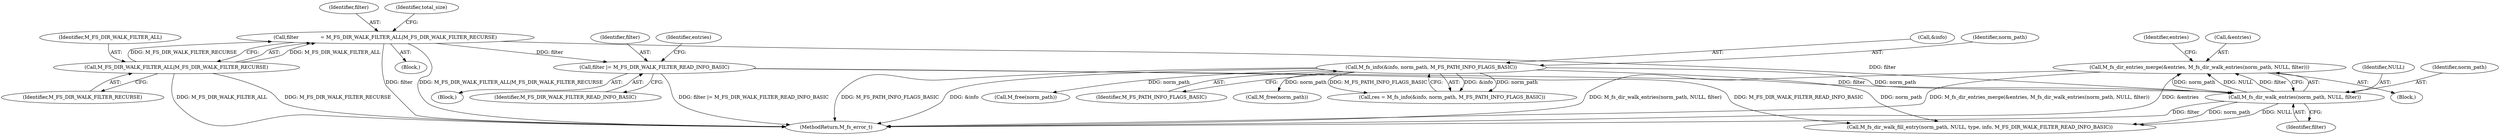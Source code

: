digraph "0_mstdlib_db124b8f607dd0a40a9aef2d4d468fad433522a7_2@pointer" {
"1000224" [label="(Call,M_fs_dir_entries_merge(&entries, M_fs_dir_walk_entries(norm_path, NULL, filter)))"];
"1000227" [label="(Call,M_fs_dir_walk_entries(norm_path, NULL, filter))"];
"1000173" [label="(Call,M_fs_info(&info, norm_path, M_FS_PATH_INFO_FLAGS_BASIC))"];
"1000221" [label="(Call,filter |= M_FS_DIR_WALK_FILTER_READ_INFO_BASIC)"];
"1000135" [label="(Call,filter              = M_FS_DIR_WALK_FILTER_ALL|M_FS_DIR_WALK_FILTER_RECURSE)"];
"1000137" [label="(Call,M_FS_DIR_WALK_FILTER_ALL|M_FS_DIR_WALK_FILTER_RECURSE)"];
"1000135" [label="(Call,filter              = M_FS_DIR_WALK_FILTER_ALL|M_FS_DIR_WALK_FILTER_RECURSE)"];
"1000224" [label="(Call,M_fs_dir_entries_merge(&entries, M_fs_dir_walk_entries(norm_path, NULL, filter)))"];
"1000198" [label="(Call,M_free(norm_path))"];
"1000138" [label="(Identifier,M_FS_DIR_WALK_FILTER_ALL)"];
"1000225" [label="(Call,&entries)"];
"1000177" [label="(Identifier,M_FS_PATH_INFO_FLAGS_BASIC)"];
"1000176" [label="(Identifier,norm_path)"];
"1000232" [label="(Identifier,entries)"];
"1000211" [label="(Block,)"];
"1000136" [label="(Identifier,filter)"];
"1000229" [label="(Identifier,NULL)"];
"1000174" [label="(Call,&info)"];
"1000230" [label="(Identifier,filter)"];
"1000222" [label="(Identifier,filter)"];
"1000173" [label="(Call,M_fs_info(&info, norm_path, M_FS_PATH_INFO_FLAGS_BASIC))"];
"1000233" [label="(Call,M_fs_dir_walk_fill_entry(norm_path, NULL, type, info, M_FS_DIR_WALK_FILTER_READ_INFO_BASIC))"];
"1000220" [label="(Block,)"];
"1000227" [label="(Call,M_fs_dir_walk_entries(norm_path, NULL, filter))"];
"1000408" [label="(MethodReturn,M_fs_error_t)"];
"1000147" [label="(Identifier,total_size)"];
"1000183" [label="(Call,M_free(norm_path))"];
"1000223" [label="(Identifier,M_FS_DIR_WALK_FILTER_READ_INFO_BASIC)"];
"1000221" [label="(Call,filter |= M_FS_DIR_WALK_FILTER_READ_INFO_BASIC)"];
"1000137" [label="(Call,M_FS_DIR_WALK_FILTER_ALL|M_FS_DIR_WALK_FILTER_RECURSE)"];
"1000139" [label="(Identifier,M_FS_DIR_WALK_FILTER_RECURSE)"];
"1000228" [label="(Identifier,norm_path)"];
"1000226" [label="(Identifier,entries)"];
"1000171" [label="(Call,res = M_fs_info(&info, norm_path, M_FS_PATH_INFO_FLAGS_BASIC))"];
"1000124" [label="(Block,)"];
"1000224" -> "1000211"  [label="AST: "];
"1000224" -> "1000227"  [label="CFG: "];
"1000225" -> "1000224"  [label="AST: "];
"1000227" -> "1000224"  [label="AST: "];
"1000232" -> "1000224"  [label="CFG: "];
"1000224" -> "1000408"  [label="DDG: &entries"];
"1000224" -> "1000408"  [label="DDG: M_fs_dir_walk_entries(norm_path, NULL, filter)"];
"1000224" -> "1000408"  [label="DDG: M_fs_dir_entries_merge(&entries, M_fs_dir_walk_entries(norm_path, NULL, filter))"];
"1000227" -> "1000224"  [label="DDG: norm_path"];
"1000227" -> "1000224"  [label="DDG: NULL"];
"1000227" -> "1000224"  [label="DDG: filter"];
"1000227" -> "1000230"  [label="CFG: "];
"1000228" -> "1000227"  [label="AST: "];
"1000229" -> "1000227"  [label="AST: "];
"1000230" -> "1000227"  [label="AST: "];
"1000227" -> "1000408"  [label="DDG: filter"];
"1000173" -> "1000227"  [label="DDG: norm_path"];
"1000221" -> "1000227"  [label="DDG: filter"];
"1000135" -> "1000227"  [label="DDG: filter"];
"1000227" -> "1000233"  [label="DDG: norm_path"];
"1000227" -> "1000233"  [label="DDG: NULL"];
"1000173" -> "1000171"  [label="AST: "];
"1000173" -> "1000177"  [label="CFG: "];
"1000174" -> "1000173"  [label="AST: "];
"1000176" -> "1000173"  [label="AST: "];
"1000177" -> "1000173"  [label="AST: "];
"1000171" -> "1000173"  [label="CFG: "];
"1000173" -> "1000408"  [label="DDG: M_FS_PATH_INFO_FLAGS_BASIC"];
"1000173" -> "1000408"  [label="DDG: &info"];
"1000173" -> "1000171"  [label="DDG: &info"];
"1000173" -> "1000171"  [label="DDG: norm_path"];
"1000173" -> "1000171"  [label="DDG: M_FS_PATH_INFO_FLAGS_BASIC"];
"1000173" -> "1000183"  [label="DDG: norm_path"];
"1000173" -> "1000198"  [label="DDG: norm_path"];
"1000173" -> "1000233"  [label="DDG: norm_path"];
"1000221" -> "1000220"  [label="AST: "];
"1000221" -> "1000223"  [label="CFG: "];
"1000222" -> "1000221"  [label="AST: "];
"1000223" -> "1000221"  [label="AST: "];
"1000226" -> "1000221"  [label="CFG: "];
"1000221" -> "1000408"  [label="DDG: filter |= M_FS_DIR_WALK_FILTER_READ_INFO_BASIC"];
"1000135" -> "1000221"  [label="DDG: filter"];
"1000221" -> "1000233"  [label="DDG: M_FS_DIR_WALK_FILTER_READ_INFO_BASIC"];
"1000135" -> "1000124"  [label="AST: "];
"1000135" -> "1000137"  [label="CFG: "];
"1000136" -> "1000135"  [label="AST: "];
"1000137" -> "1000135"  [label="AST: "];
"1000147" -> "1000135"  [label="CFG: "];
"1000135" -> "1000408"  [label="DDG: filter"];
"1000135" -> "1000408"  [label="DDG: M_FS_DIR_WALK_FILTER_ALL|M_FS_DIR_WALK_FILTER_RECURSE"];
"1000137" -> "1000135"  [label="DDG: M_FS_DIR_WALK_FILTER_ALL"];
"1000137" -> "1000135"  [label="DDG: M_FS_DIR_WALK_FILTER_RECURSE"];
"1000137" -> "1000139"  [label="CFG: "];
"1000138" -> "1000137"  [label="AST: "];
"1000139" -> "1000137"  [label="AST: "];
"1000137" -> "1000408"  [label="DDG: M_FS_DIR_WALK_FILTER_RECURSE"];
"1000137" -> "1000408"  [label="DDG: M_FS_DIR_WALK_FILTER_ALL"];
}
